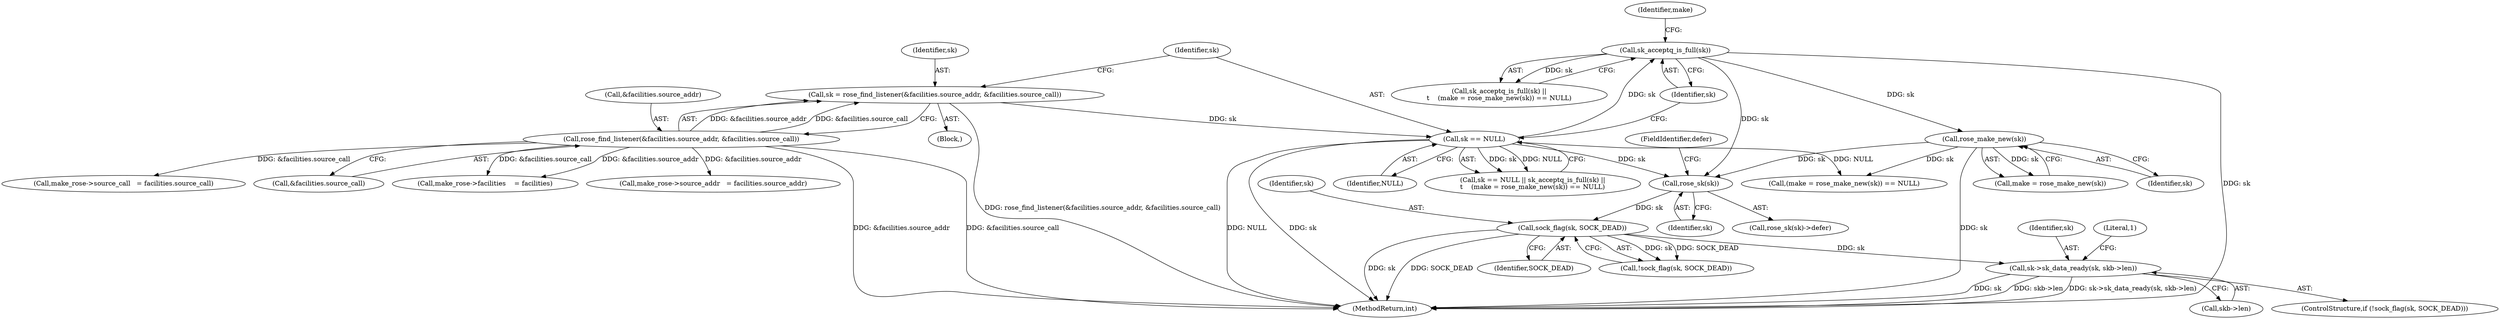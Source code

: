 digraph "0_linux_e0bccd315db0c2f919e7fcf9cb60db21d9986f52@API" {
"1000402" [label="(Call,sk->sk_data_ready(sk, skb->len))"];
"1000399" [label="(Call,sock_flag(sk, SOCK_DEAD))"];
"1000337" [label="(Call,rose_sk(sk))"];
"1000193" [label="(Call,sk_acceptq_is_full(sk))"];
"1000189" [label="(Call,sk == NULL)"];
"1000176" [label="(Call,sk = rose_find_listener(&facilities.source_addr, &facilities.source_call))"];
"1000178" [label="(Call,rose_find_listener(&facilities.source_addr, &facilities.source_call))"];
"1000198" [label="(Call,rose_make_new(sk))"];
"1000193" [label="(Call,sk_acceptq_is_full(sk))"];
"1000195" [label="(Call,(make = rose_make_new(sk)) == NULL)"];
"1000278" [label="(Call,make_rose->source_call   = facilities.source_call)"];
"1000179" [label="(Call,&facilities.source_addr)"];
"1000183" [label="(Call,&facilities.source_call)"];
"1000178" [label="(Call,rose_find_listener(&facilities.source_addr, &facilities.source_call))"];
"1000336" [label="(Call,rose_sk(sk)->defer)"];
"1000402" [label="(Call,sk->sk_data_ready(sk, skb->len))"];
"1000399" [label="(Call,sock_flag(sk, SOCK_DEAD))"];
"1000177" [label="(Identifier,sk)"];
"1000401" [label="(Identifier,SOCK_DEAD)"];
"1000324" [label="(Call,make_rose->facilities    = facilities)"];
"1000196" [label="(Call,make = rose_make_new(sk))"];
"1000194" [label="(Identifier,sk)"];
"1000271" [label="(Call,make_rose->source_addr   = facilities.source_addr)"];
"1000198" [label="(Call,rose_make_new(sk))"];
"1000176" [label="(Call,sk = rose_find_listener(&facilities.source_addr, &facilities.source_call))"];
"1000199" [label="(Identifier,sk)"];
"1000404" [label="(Call,skb->len)"];
"1000397" [label="(ControlStructure,if (!sock_flag(sk, SOCK_DEAD)))"];
"1000188" [label="(Call,sk == NULL || sk_acceptq_is_full(sk) ||\n\t    (make = rose_make_new(sk)) == NULL)"];
"1000197" [label="(Identifier,make)"];
"1000403" [label="(Identifier,sk)"];
"1000337" [label="(Call,rose_sk(sk))"];
"1000338" [label="(Identifier,sk)"];
"1000408" [label="(Literal,1)"];
"1000108" [label="(Block,)"];
"1000398" [label="(Call,!sock_flag(sk, SOCK_DEAD))"];
"1000189" [label="(Call,sk == NULL)"];
"1000191" [label="(Identifier,NULL)"];
"1000409" [label="(MethodReturn,int)"];
"1000339" [label="(FieldIdentifier,defer)"];
"1000190" [label="(Identifier,sk)"];
"1000192" [label="(Call,sk_acceptq_is_full(sk) ||\n\t    (make = rose_make_new(sk)) == NULL)"];
"1000400" [label="(Identifier,sk)"];
"1000402" -> "1000397"  [label="AST: "];
"1000402" -> "1000404"  [label="CFG: "];
"1000403" -> "1000402"  [label="AST: "];
"1000404" -> "1000402"  [label="AST: "];
"1000408" -> "1000402"  [label="CFG: "];
"1000402" -> "1000409"  [label="DDG: skb->len"];
"1000402" -> "1000409"  [label="DDG: sk->sk_data_ready(sk, skb->len)"];
"1000402" -> "1000409"  [label="DDG: sk"];
"1000399" -> "1000402"  [label="DDG: sk"];
"1000399" -> "1000398"  [label="AST: "];
"1000399" -> "1000401"  [label="CFG: "];
"1000400" -> "1000399"  [label="AST: "];
"1000401" -> "1000399"  [label="AST: "];
"1000398" -> "1000399"  [label="CFG: "];
"1000399" -> "1000409"  [label="DDG: SOCK_DEAD"];
"1000399" -> "1000409"  [label="DDG: sk"];
"1000399" -> "1000398"  [label="DDG: sk"];
"1000399" -> "1000398"  [label="DDG: SOCK_DEAD"];
"1000337" -> "1000399"  [label="DDG: sk"];
"1000337" -> "1000336"  [label="AST: "];
"1000337" -> "1000338"  [label="CFG: "];
"1000338" -> "1000337"  [label="AST: "];
"1000339" -> "1000337"  [label="CFG: "];
"1000193" -> "1000337"  [label="DDG: sk"];
"1000189" -> "1000337"  [label="DDG: sk"];
"1000198" -> "1000337"  [label="DDG: sk"];
"1000193" -> "1000192"  [label="AST: "];
"1000193" -> "1000194"  [label="CFG: "];
"1000194" -> "1000193"  [label="AST: "];
"1000197" -> "1000193"  [label="CFG: "];
"1000192" -> "1000193"  [label="CFG: "];
"1000193" -> "1000409"  [label="DDG: sk"];
"1000193" -> "1000192"  [label="DDG: sk"];
"1000189" -> "1000193"  [label="DDG: sk"];
"1000193" -> "1000198"  [label="DDG: sk"];
"1000189" -> "1000188"  [label="AST: "];
"1000189" -> "1000191"  [label="CFG: "];
"1000190" -> "1000189"  [label="AST: "];
"1000191" -> "1000189"  [label="AST: "];
"1000194" -> "1000189"  [label="CFG: "];
"1000188" -> "1000189"  [label="CFG: "];
"1000189" -> "1000409"  [label="DDG: sk"];
"1000189" -> "1000409"  [label="DDG: NULL"];
"1000189" -> "1000188"  [label="DDG: sk"];
"1000189" -> "1000188"  [label="DDG: NULL"];
"1000176" -> "1000189"  [label="DDG: sk"];
"1000189" -> "1000195"  [label="DDG: NULL"];
"1000176" -> "1000108"  [label="AST: "];
"1000176" -> "1000178"  [label="CFG: "];
"1000177" -> "1000176"  [label="AST: "];
"1000178" -> "1000176"  [label="AST: "];
"1000190" -> "1000176"  [label="CFG: "];
"1000176" -> "1000409"  [label="DDG: rose_find_listener(&facilities.source_addr, &facilities.source_call)"];
"1000178" -> "1000176"  [label="DDG: &facilities.source_addr"];
"1000178" -> "1000176"  [label="DDG: &facilities.source_call"];
"1000178" -> "1000183"  [label="CFG: "];
"1000179" -> "1000178"  [label="AST: "];
"1000183" -> "1000178"  [label="AST: "];
"1000178" -> "1000409"  [label="DDG: &facilities.source_addr"];
"1000178" -> "1000409"  [label="DDG: &facilities.source_call"];
"1000178" -> "1000271"  [label="DDG: &facilities.source_addr"];
"1000178" -> "1000278"  [label="DDG: &facilities.source_call"];
"1000178" -> "1000324"  [label="DDG: &facilities.source_call"];
"1000178" -> "1000324"  [label="DDG: &facilities.source_addr"];
"1000198" -> "1000196"  [label="AST: "];
"1000198" -> "1000199"  [label="CFG: "];
"1000199" -> "1000198"  [label="AST: "];
"1000196" -> "1000198"  [label="CFG: "];
"1000198" -> "1000409"  [label="DDG: sk"];
"1000198" -> "1000195"  [label="DDG: sk"];
"1000198" -> "1000196"  [label="DDG: sk"];
}
